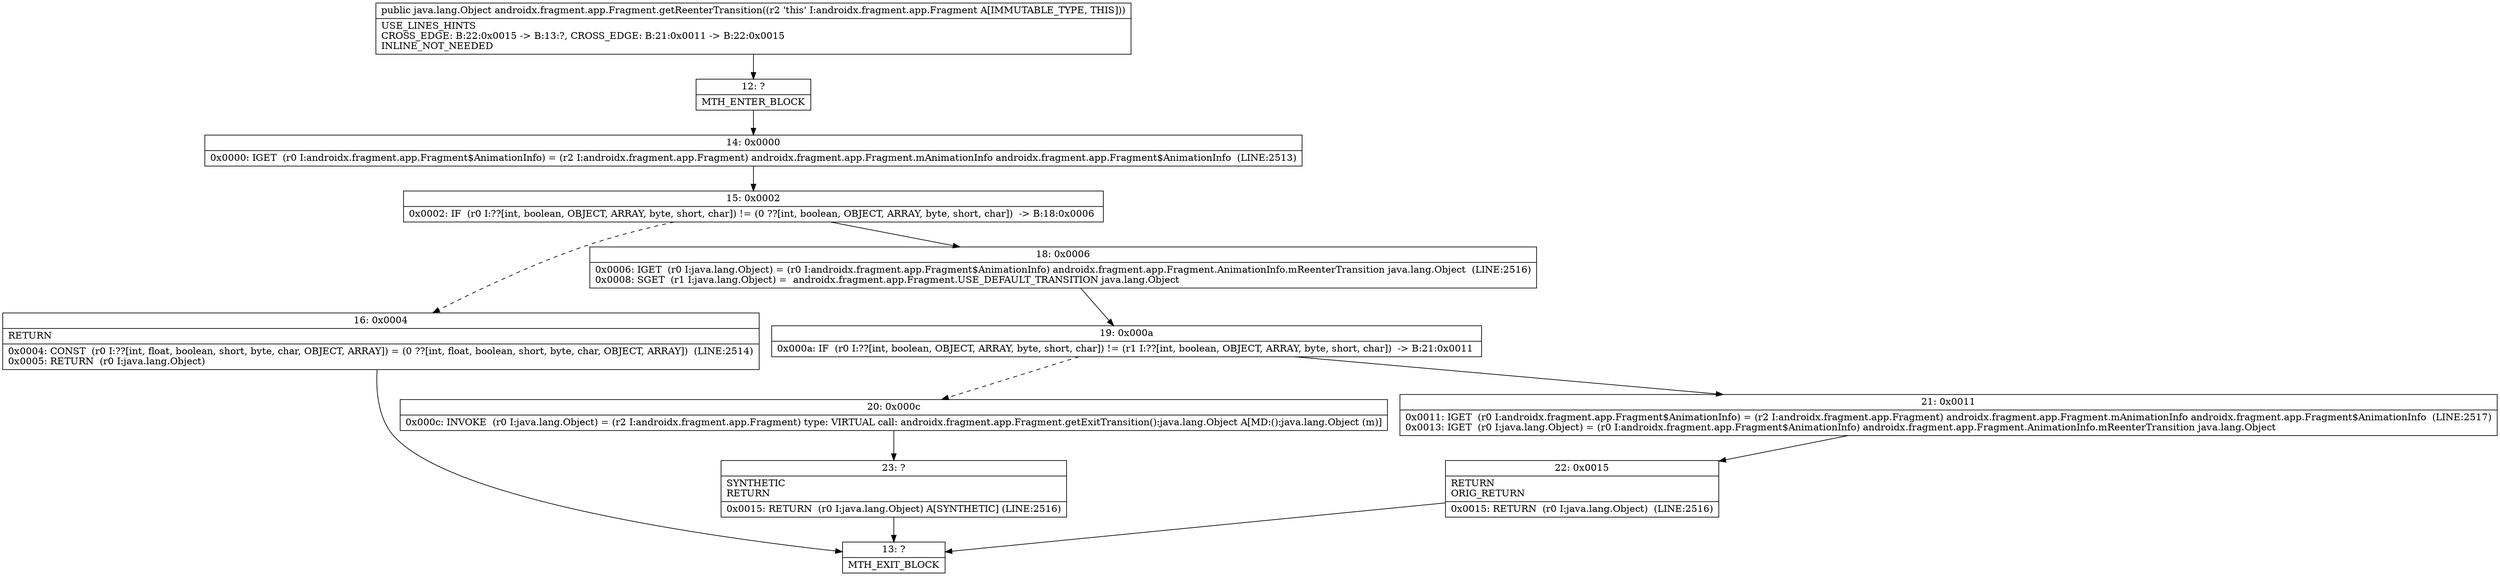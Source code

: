 digraph "CFG forandroidx.fragment.app.Fragment.getReenterTransition()Ljava\/lang\/Object;" {
Node_12 [shape=record,label="{12\:\ ?|MTH_ENTER_BLOCK\l}"];
Node_14 [shape=record,label="{14\:\ 0x0000|0x0000: IGET  (r0 I:androidx.fragment.app.Fragment$AnimationInfo) = (r2 I:androidx.fragment.app.Fragment) androidx.fragment.app.Fragment.mAnimationInfo androidx.fragment.app.Fragment$AnimationInfo  (LINE:2513)\l}"];
Node_15 [shape=record,label="{15\:\ 0x0002|0x0002: IF  (r0 I:??[int, boolean, OBJECT, ARRAY, byte, short, char]) != (0 ??[int, boolean, OBJECT, ARRAY, byte, short, char])  \-\> B:18:0x0006 \l}"];
Node_16 [shape=record,label="{16\:\ 0x0004|RETURN\l|0x0004: CONST  (r0 I:??[int, float, boolean, short, byte, char, OBJECT, ARRAY]) = (0 ??[int, float, boolean, short, byte, char, OBJECT, ARRAY])  (LINE:2514)\l0x0005: RETURN  (r0 I:java.lang.Object) \l}"];
Node_13 [shape=record,label="{13\:\ ?|MTH_EXIT_BLOCK\l}"];
Node_18 [shape=record,label="{18\:\ 0x0006|0x0006: IGET  (r0 I:java.lang.Object) = (r0 I:androidx.fragment.app.Fragment$AnimationInfo) androidx.fragment.app.Fragment.AnimationInfo.mReenterTransition java.lang.Object  (LINE:2516)\l0x0008: SGET  (r1 I:java.lang.Object) =  androidx.fragment.app.Fragment.USE_DEFAULT_TRANSITION java.lang.Object \l}"];
Node_19 [shape=record,label="{19\:\ 0x000a|0x000a: IF  (r0 I:??[int, boolean, OBJECT, ARRAY, byte, short, char]) != (r1 I:??[int, boolean, OBJECT, ARRAY, byte, short, char])  \-\> B:21:0x0011 \l}"];
Node_20 [shape=record,label="{20\:\ 0x000c|0x000c: INVOKE  (r0 I:java.lang.Object) = (r2 I:androidx.fragment.app.Fragment) type: VIRTUAL call: androidx.fragment.app.Fragment.getExitTransition():java.lang.Object A[MD:():java.lang.Object (m)]\l}"];
Node_23 [shape=record,label="{23\:\ ?|SYNTHETIC\lRETURN\l|0x0015: RETURN  (r0 I:java.lang.Object) A[SYNTHETIC] (LINE:2516)\l}"];
Node_21 [shape=record,label="{21\:\ 0x0011|0x0011: IGET  (r0 I:androidx.fragment.app.Fragment$AnimationInfo) = (r2 I:androidx.fragment.app.Fragment) androidx.fragment.app.Fragment.mAnimationInfo androidx.fragment.app.Fragment$AnimationInfo  (LINE:2517)\l0x0013: IGET  (r0 I:java.lang.Object) = (r0 I:androidx.fragment.app.Fragment$AnimationInfo) androidx.fragment.app.Fragment.AnimationInfo.mReenterTransition java.lang.Object \l}"];
Node_22 [shape=record,label="{22\:\ 0x0015|RETURN\lORIG_RETURN\l|0x0015: RETURN  (r0 I:java.lang.Object)  (LINE:2516)\l}"];
MethodNode[shape=record,label="{public java.lang.Object androidx.fragment.app.Fragment.getReenterTransition((r2 'this' I:androidx.fragment.app.Fragment A[IMMUTABLE_TYPE, THIS]))  | USE_LINES_HINTS\lCROSS_EDGE: B:22:0x0015 \-\> B:13:?, CROSS_EDGE: B:21:0x0011 \-\> B:22:0x0015\lINLINE_NOT_NEEDED\l}"];
MethodNode -> Node_12;Node_12 -> Node_14;
Node_14 -> Node_15;
Node_15 -> Node_16[style=dashed];
Node_15 -> Node_18;
Node_16 -> Node_13;
Node_18 -> Node_19;
Node_19 -> Node_20[style=dashed];
Node_19 -> Node_21;
Node_20 -> Node_23;
Node_23 -> Node_13;
Node_21 -> Node_22;
Node_22 -> Node_13;
}

